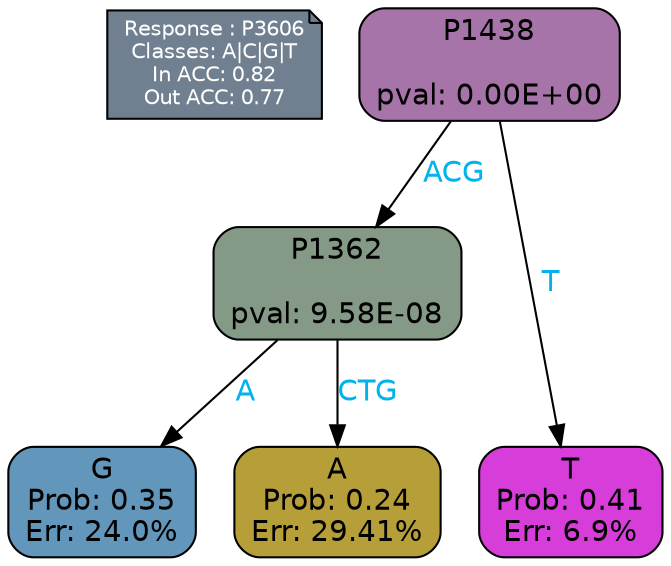 digraph Tree {
node [shape=box, style="filled, rounded", color="black", fontname=helvetica] ;
graph [ranksep=equally, splines=polylines, bgcolor=transparent, dpi=600] ;
edge [fontname=helvetica] ;
LEGEND [label="Response : P3606
Classes: A|C|G|T
In ACC: 0.82
Out ACC: 0.77
",shape=note,align=left,style=filled,fillcolor="slategray",fontcolor="white",fontsize=10];1 [label="P1438

pval: 0.00E+00", fillcolor="#a674a8"] ;
2 [label="P1362

pval: 9.58E-08", fillcolor="#849986"] ;
3 [label="G
Prob: 0.35
Err: 24.0%", fillcolor="#6296bb"] ;
4 [label="A
Prob: 0.24
Err: 29.41%", fillcolor="#b69e39"] ;
5 [label="T
Prob: 0.41
Err: 6.9%", fillcolor="#d73dd9"] ;
1 -> 2 [label="ACG",fontcolor=deepskyblue2] ;
1 -> 5 [label="T",fontcolor=deepskyblue2] ;
2 -> 3 [label="A",fontcolor=deepskyblue2] ;
2 -> 4 [label="CTG",fontcolor=deepskyblue2] ;
{rank = same; 3;4;5;}{rank = same; LEGEND;1;}}
